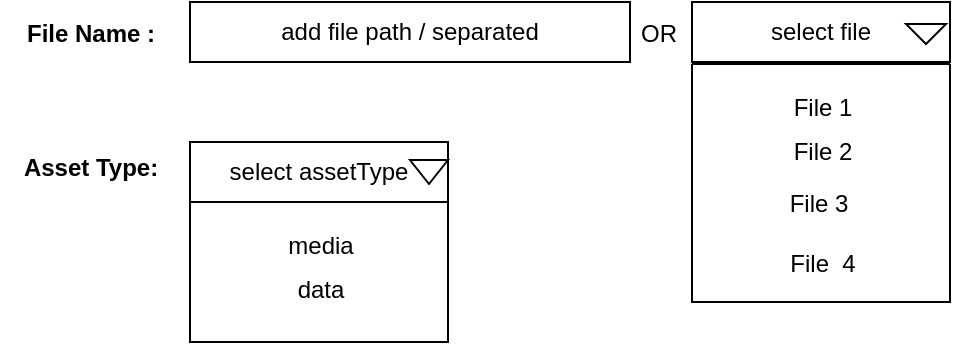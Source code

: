<mxfile version="21.2.9" type="github">
  <diagram name="Page-1" id="XrPyDjErHFz2qBEeit3x">
    <mxGraphModel dx="1707" dy="484" grid="1" gridSize="10" guides="1" tooltips="1" connect="1" arrows="1" fold="1" page="1" pageScale="1" pageWidth="827" pageHeight="1169" math="0" shadow="0">
      <root>
        <mxCell id="0" />
        <mxCell id="1" parent="0" />
        <mxCell id="2FAdKUjXJmkJUDS2M4QI-1" value="add file path / separated" style="rounded=0;whiteSpace=wrap;html=1;" vertex="1" parent="1">
          <mxGeometry x="70" y="335" width="220" height="30" as="geometry" />
        </mxCell>
        <mxCell id="2FAdKUjXJmkJUDS2M4QI-2" value="" style="swimlane;startSize=0;" vertex="1" parent="1">
          <mxGeometry x="321" y="366" width="129" height="119" as="geometry" />
        </mxCell>
        <mxCell id="2FAdKUjXJmkJUDS2M4QI-5" value="File 1" style="text;html=1;align=center;verticalAlign=middle;resizable=0;points=[];autosize=1;strokeColor=none;fillColor=none;" vertex="1" parent="2FAdKUjXJmkJUDS2M4QI-2">
          <mxGeometry x="39.5" y="7" width="50" height="30" as="geometry" />
        </mxCell>
        <mxCell id="2FAdKUjXJmkJUDS2M4QI-8" value="File&amp;nbsp; 4" style="text;html=1;align=center;verticalAlign=middle;resizable=0;points=[];autosize=1;strokeColor=none;fillColor=none;" vertex="1" parent="2FAdKUjXJmkJUDS2M4QI-2">
          <mxGeometry x="34.5" y="85" width="60" height="30" as="geometry" />
        </mxCell>
        <mxCell id="2FAdKUjXJmkJUDS2M4QI-7" value="File 3" style="text;html=1;align=center;verticalAlign=middle;resizable=0;points=[];autosize=1;strokeColor=none;fillColor=none;" vertex="1" parent="2FAdKUjXJmkJUDS2M4QI-2">
          <mxGeometry x="38" y="55" width="50" height="30" as="geometry" />
        </mxCell>
        <mxCell id="2FAdKUjXJmkJUDS2M4QI-6" value="File 2" style="text;html=1;align=center;verticalAlign=middle;resizable=0;points=[];autosize=1;strokeColor=none;fillColor=none;" vertex="1" parent="2FAdKUjXJmkJUDS2M4QI-2">
          <mxGeometry x="39.5" y="29" width="50" height="30" as="geometry" />
        </mxCell>
        <mxCell id="2FAdKUjXJmkJUDS2M4QI-3" value="select file" style="rounded=0;whiteSpace=wrap;html=1;" vertex="1" parent="1">
          <mxGeometry x="321" y="335" width="129" height="30" as="geometry" />
        </mxCell>
        <mxCell id="2FAdKUjXJmkJUDS2M4QI-4" value="" style="triangle;whiteSpace=wrap;html=1;direction=south;" vertex="1" parent="1">
          <mxGeometry x="428" y="346" width="20" height="10" as="geometry" />
        </mxCell>
        <mxCell id="2FAdKUjXJmkJUDS2M4QI-9" value="OR" style="text;html=1;align=center;verticalAlign=middle;resizable=0;points=[];autosize=1;strokeColor=none;fillColor=none;" vertex="1" parent="1">
          <mxGeometry x="284" y="336" width="40" height="30" as="geometry" />
        </mxCell>
        <mxCell id="2FAdKUjXJmkJUDS2M4QI-10" value="&lt;b&gt;File Name :&lt;/b&gt;" style="text;html=1;align=center;verticalAlign=middle;resizable=0;points=[];autosize=1;strokeColor=none;fillColor=none;" vertex="1" parent="1">
          <mxGeometry x="-25" y="336" width="90" height="30" as="geometry" />
        </mxCell>
        <mxCell id="2FAdKUjXJmkJUDS2M4QI-11" value="&lt;b&gt;Asset Type:&lt;/b&gt;" style="text;html=1;align=center;verticalAlign=middle;resizable=0;points=[];autosize=1;strokeColor=none;fillColor=none;" vertex="1" parent="1">
          <mxGeometry x="-25" y="403" width="90" height="30" as="geometry" />
        </mxCell>
        <mxCell id="2FAdKUjXJmkJUDS2M4QI-12" value="select assetType" style="rounded=0;whiteSpace=wrap;html=1;" vertex="1" parent="1">
          <mxGeometry x="70" y="405" width="129" height="30" as="geometry" />
        </mxCell>
        <mxCell id="2FAdKUjXJmkJUDS2M4QI-13" value="" style="triangle;whiteSpace=wrap;html=1;direction=south;" vertex="1" parent="1">
          <mxGeometry x="180" y="414" width="19" height="12" as="geometry" />
        </mxCell>
        <mxCell id="2FAdKUjXJmkJUDS2M4QI-14" value="" style="swimlane;startSize=0;" vertex="1" parent="1">
          <mxGeometry x="70" y="435" width="129" height="70" as="geometry" />
        </mxCell>
        <mxCell id="2FAdKUjXJmkJUDS2M4QI-15" value="media" style="text;html=1;align=center;verticalAlign=middle;resizable=0;points=[];autosize=1;strokeColor=none;fillColor=none;" vertex="1" parent="2FAdKUjXJmkJUDS2M4QI-14">
          <mxGeometry x="34.5" y="7" width="60" height="30" as="geometry" />
        </mxCell>
        <mxCell id="2FAdKUjXJmkJUDS2M4QI-18" value="data" style="text;html=1;align=center;verticalAlign=middle;resizable=0;points=[];autosize=1;strokeColor=none;fillColor=none;" vertex="1" parent="2FAdKUjXJmkJUDS2M4QI-14">
          <mxGeometry x="39.5" y="29" width="50" height="30" as="geometry" />
        </mxCell>
      </root>
    </mxGraphModel>
  </diagram>
</mxfile>
